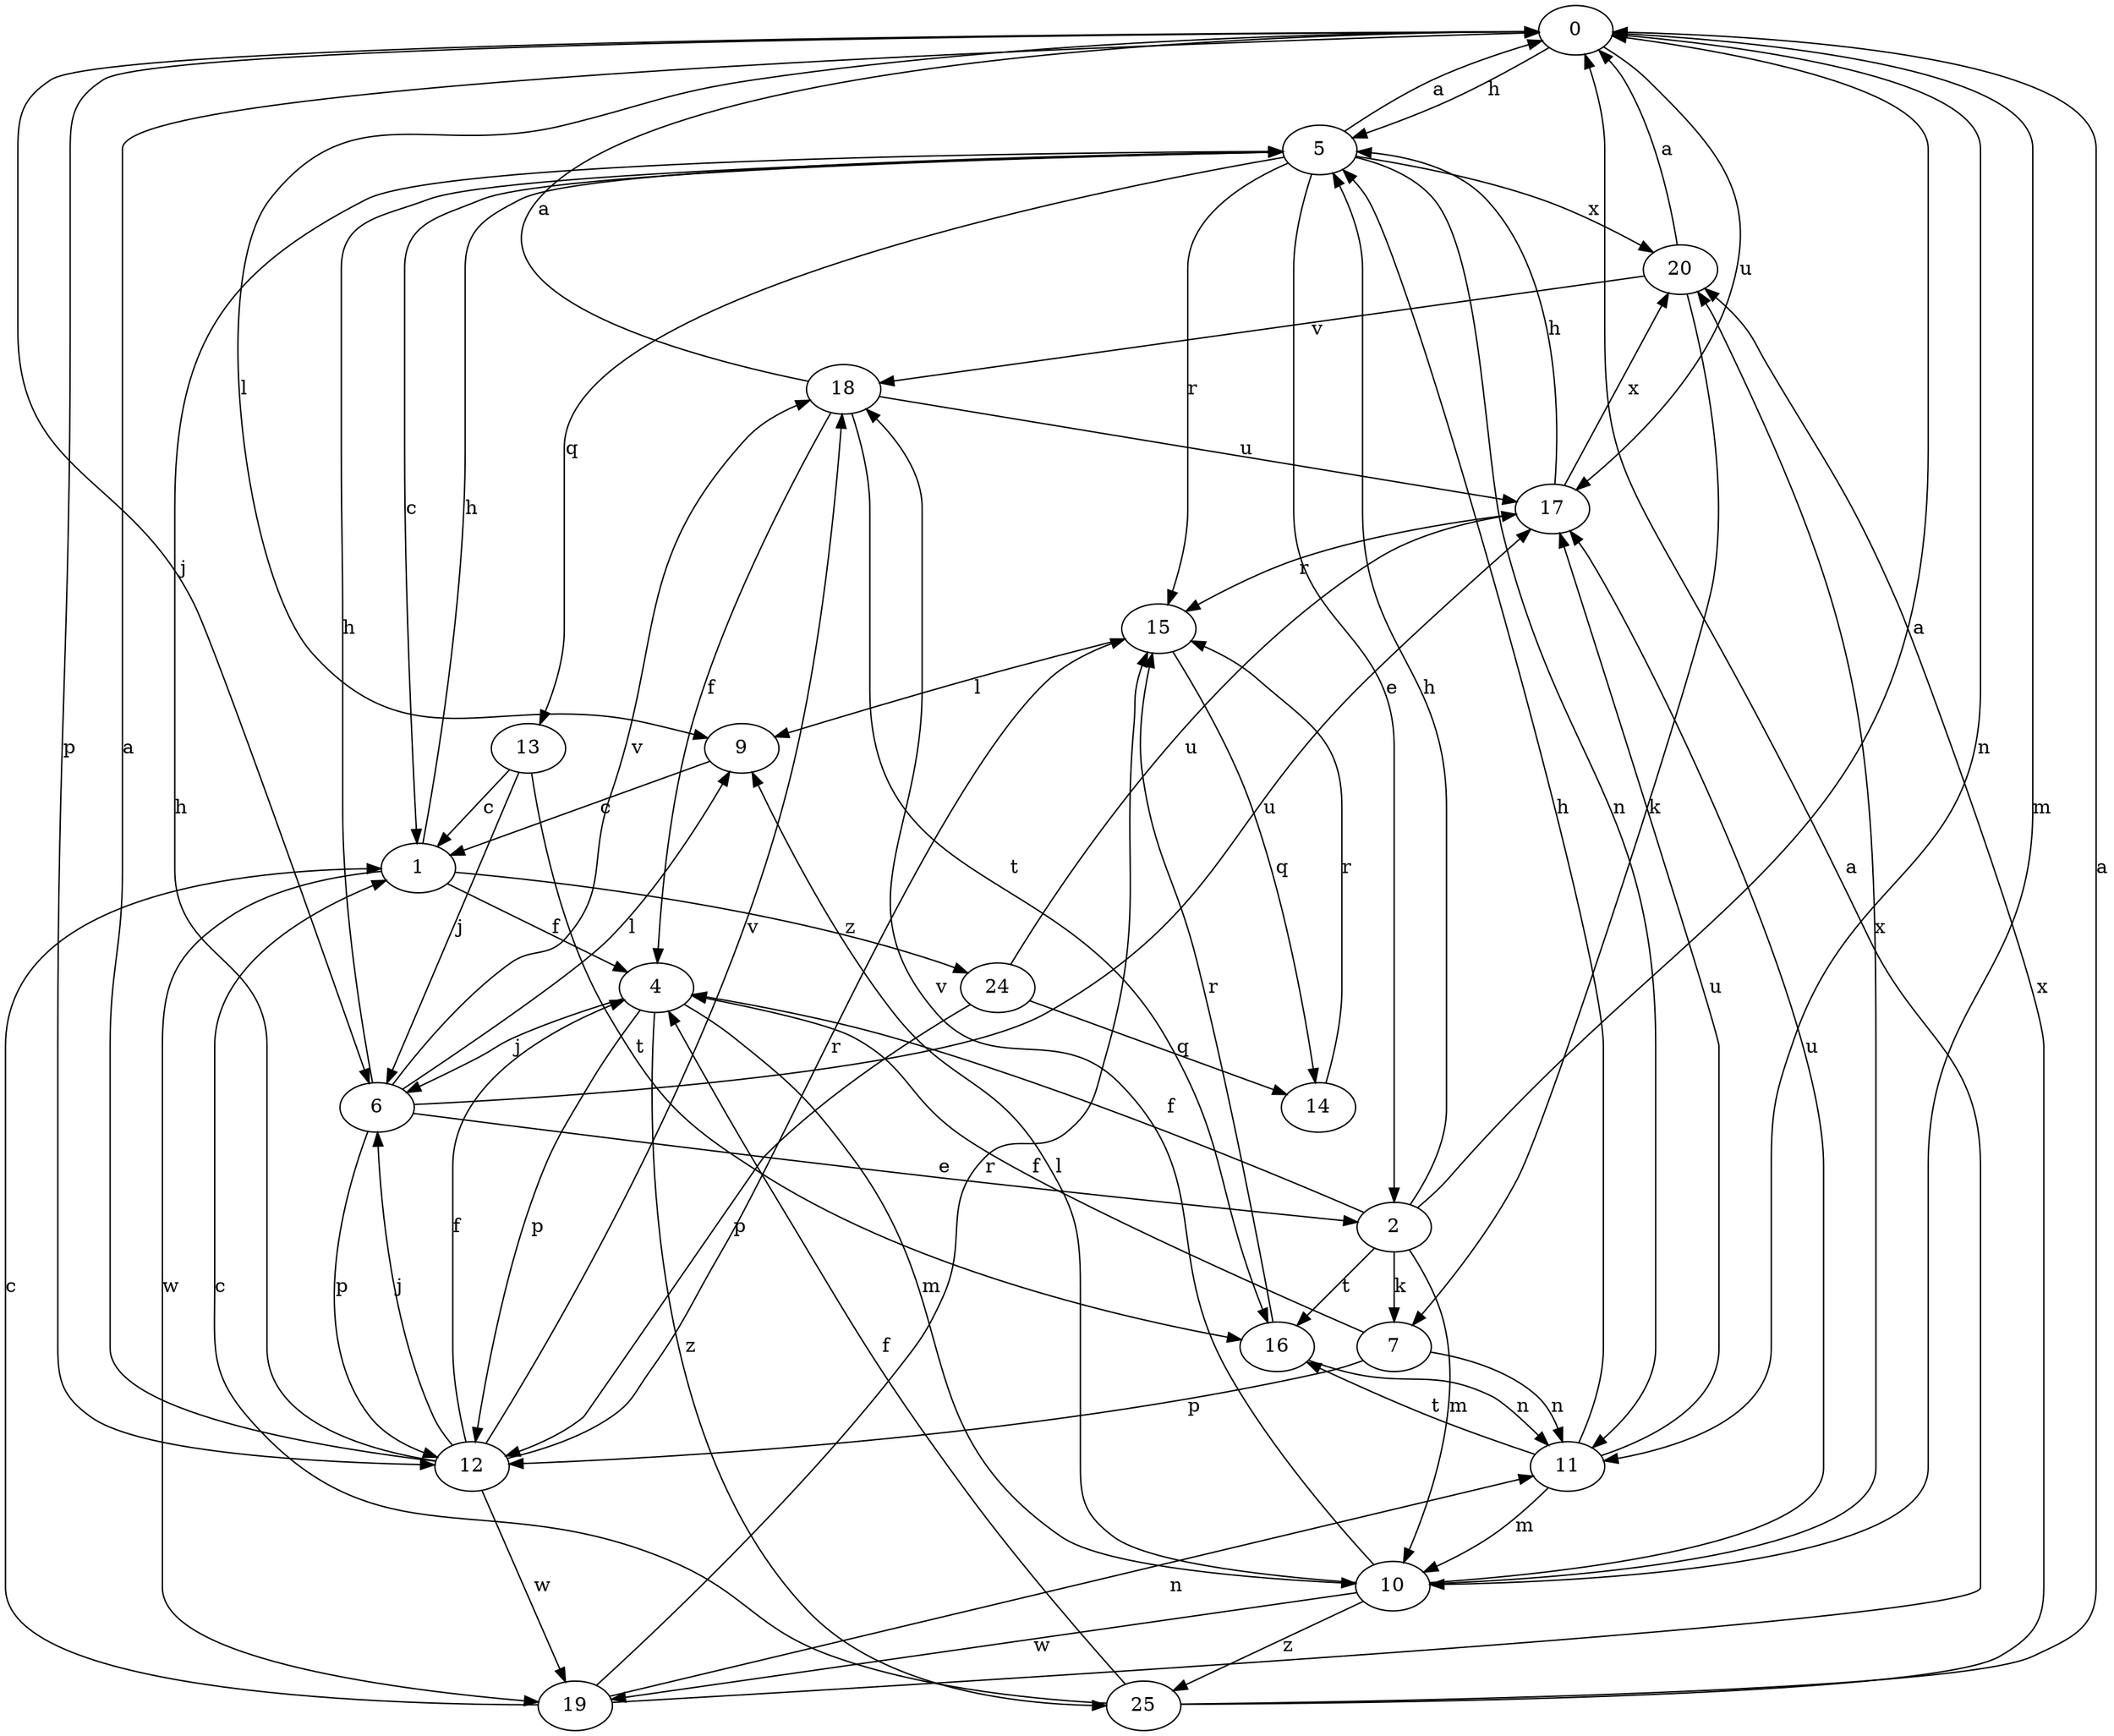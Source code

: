 strict digraph  {
0;
1;
2;
4;
5;
6;
7;
9;
10;
11;
12;
13;
14;
15;
16;
17;
18;
19;
20;
24;
25;
0 -> 5  [label=h];
0 -> 6  [label=j];
0 -> 9  [label=l];
0 -> 10  [label=m];
0 -> 11  [label=n];
0 -> 12  [label=p];
0 -> 17  [label=u];
1 -> 4  [label=f];
1 -> 5  [label=h];
1 -> 19  [label=w];
1 -> 24  [label=z];
2 -> 0  [label=a];
2 -> 4  [label=f];
2 -> 5  [label=h];
2 -> 7  [label=k];
2 -> 10  [label=m];
2 -> 16  [label=t];
4 -> 6  [label=j];
4 -> 10  [label=m];
4 -> 12  [label=p];
4 -> 25  [label=z];
5 -> 0  [label=a];
5 -> 1  [label=c];
5 -> 2  [label=e];
5 -> 11  [label=n];
5 -> 13  [label=q];
5 -> 15  [label=r];
5 -> 20  [label=x];
6 -> 2  [label=e];
6 -> 5  [label=h];
6 -> 9  [label=l];
6 -> 12  [label=p];
6 -> 17  [label=u];
6 -> 18  [label=v];
7 -> 4  [label=f];
7 -> 11  [label=n];
7 -> 12  [label=p];
9 -> 1  [label=c];
10 -> 9  [label=l];
10 -> 17  [label=u];
10 -> 18  [label=v];
10 -> 19  [label=w];
10 -> 20  [label=x];
10 -> 25  [label=z];
11 -> 5  [label=h];
11 -> 10  [label=m];
11 -> 16  [label=t];
11 -> 17  [label=u];
12 -> 0  [label=a];
12 -> 4  [label=f];
12 -> 5  [label=h];
12 -> 6  [label=j];
12 -> 15  [label=r];
12 -> 18  [label=v];
12 -> 19  [label=w];
13 -> 1  [label=c];
13 -> 6  [label=j];
13 -> 16  [label=t];
14 -> 15  [label=r];
15 -> 9  [label=l];
15 -> 14  [label=q];
16 -> 11  [label=n];
16 -> 15  [label=r];
17 -> 5  [label=h];
17 -> 15  [label=r];
17 -> 20  [label=x];
18 -> 0  [label=a];
18 -> 4  [label=f];
18 -> 16  [label=t];
18 -> 17  [label=u];
19 -> 0  [label=a];
19 -> 1  [label=c];
19 -> 11  [label=n];
19 -> 15  [label=r];
20 -> 0  [label=a];
20 -> 7  [label=k];
20 -> 18  [label=v];
24 -> 12  [label=p];
24 -> 14  [label=q];
24 -> 17  [label=u];
25 -> 0  [label=a];
25 -> 1  [label=c];
25 -> 4  [label=f];
25 -> 20  [label=x];
}
